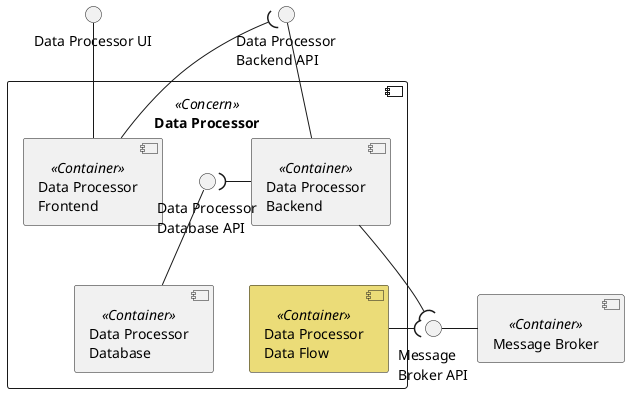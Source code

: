 @startuml data-processor-context

interface "Data Processor UI" as FRONT_API
interface "Data Processor\nBackend API" as BACK_API

component "Data Processor" <<Concern>> {
    component "Data Processor\nBackend" <<Container>> as BACK
    component "Data Processor\nFrontend" <<Container>> as FRONT
    component "Data Processor\nDatabase" <<Container>> as DB

    interface "Data Processor\nDatabase API" as DB_API

    DB_API -- DB
    FRONT_API -- FRONT
    BACK_API -- BACK
    DB_API )- BACK
    FRONT --( BACK_API

    component "Data Processor\nData Flow" <<Container>> as FLOW #ebdc78
}

component "Message Broker" <<Container>> as MB
interface "Message\nBroker API" as MB_API

MB_API - MB

BACK --( MB_API

FLOW -( MB_API

DB -[hidden] FLOW

@enduml
